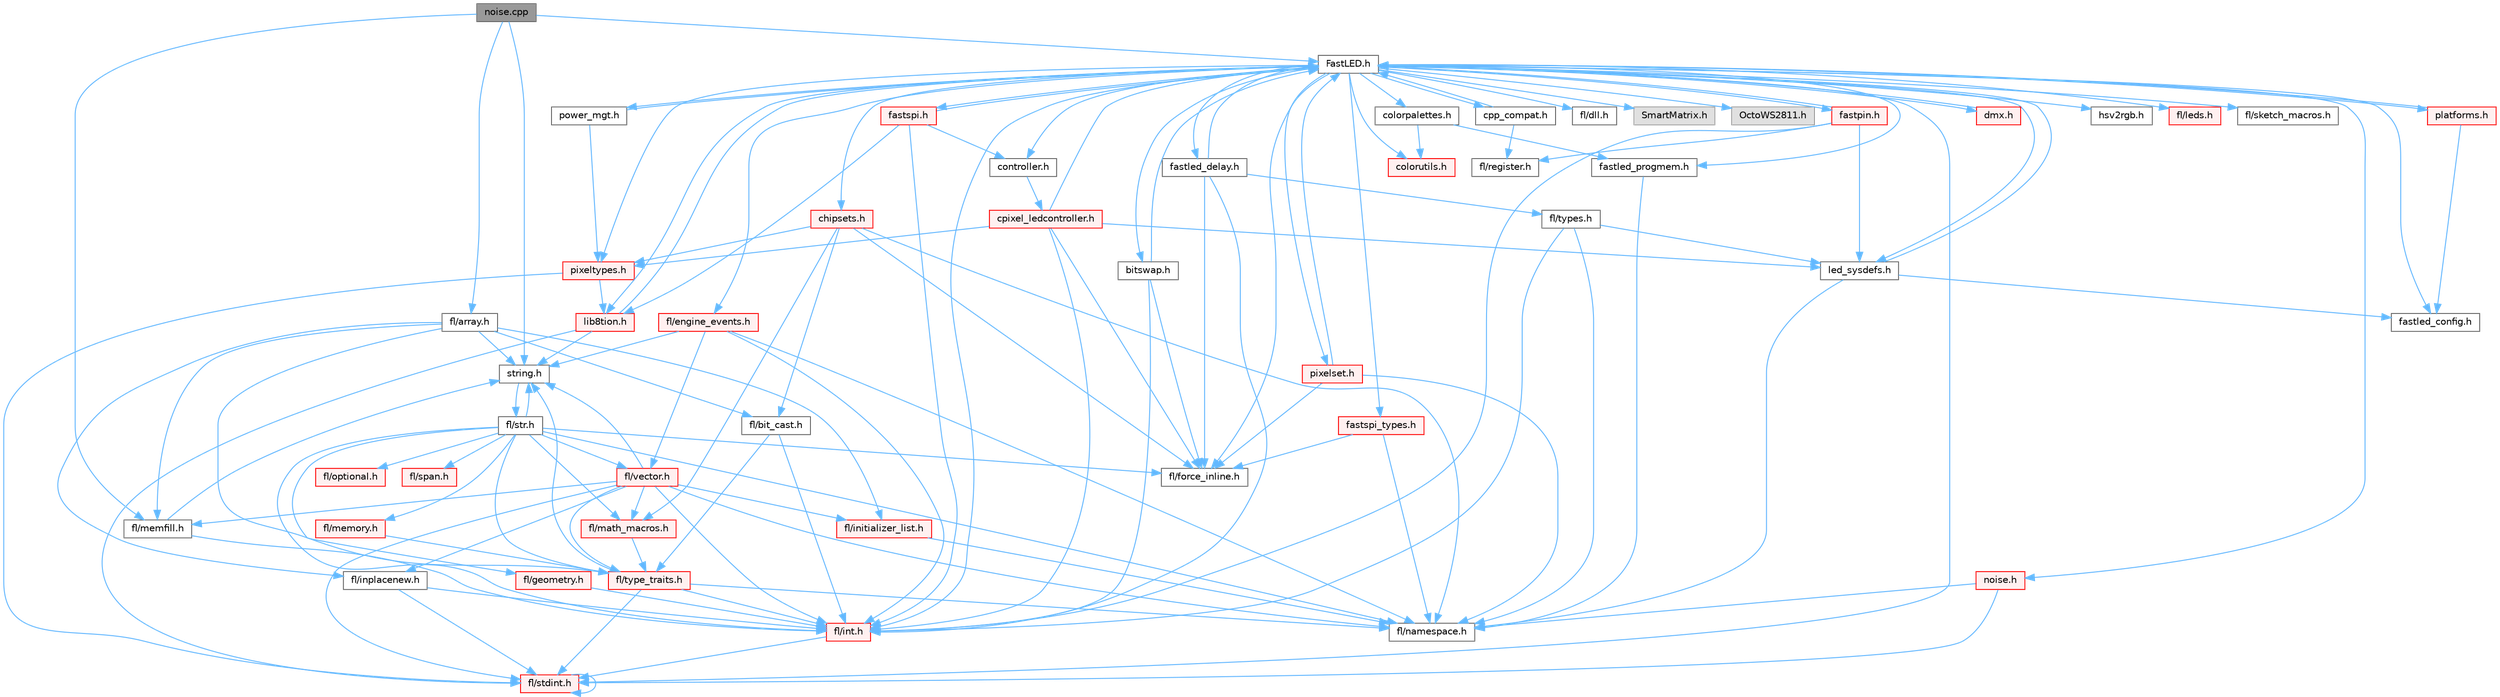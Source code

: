 digraph "noise.cpp"
{
 // INTERACTIVE_SVG=YES
 // LATEX_PDF_SIZE
  bgcolor="transparent";
  edge [fontname=Helvetica,fontsize=10,labelfontname=Helvetica,labelfontsize=10];
  node [fontname=Helvetica,fontsize=10,shape=box,height=0.2,width=0.4];
  Node1 [id="Node000001",label="noise.cpp",height=0.2,width=0.4,color="gray40", fillcolor="grey60", style="filled", fontcolor="black",tooltip="Functions to generate and fill arrays with noise."];
  Node1 -> Node2 [id="edge1_Node000001_Node000002",color="steelblue1",style="solid",tooltip=" "];
  Node2 [id="Node000002",label="string.h",height=0.2,width=0.4,color="grey40", fillcolor="white", style="filled",URL="$da/d66/string_8h.html",tooltip=" "];
  Node2 -> Node3 [id="edge2_Node000002_Node000003",color="steelblue1",style="solid",tooltip=" "];
  Node3 [id="Node000003",label="fl/str.h",height=0.2,width=0.4,color="grey40", fillcolor="white", style="filled",URL="$d1/d93/str_8h.html",tooltip=" "];
  Node3 -> Node4 [id="edge3_Node000003_Node000004",color="steelblue1",style="solid",tooltip=" "];
  Node4 [id="Node000004",label="fl/int.h",height=0.2,width=0.4,color="red", fillcolor="#FFF0F0", style="filled",URL="$d3/d7e/int_8h.html",tooltip=" "];
  Node4 -> Node5 [id="edge4_Node000004_Node000005",color="steelblue1",style="solid",tooltip=" "];
  Node5 [id="Node000005",label="fl/stdint.h",height=0.2,width=0.4,color="red", fillcolor="#FFF0F0", style="filled",URL="$df/dd8/stdint_8h.html",tooltip=" "];
  Node5 -> Node5 [id="edge5_Node000005_Node000005",color="steelblue1",style="solid",tooltip=" "];
  Node3 -> Node2 [id="edge6_Node000003_Node000002",color="steelblue1",style="solid",tooltip=" "];
  Node3 -> Node8 [id="edge7_Node000003_Node000008",color="steelblue1",style="solid",tooltip=" "];
  Node8 [id="Node000008",label="fl/geometry.h",height=0.2,width=0.4,color="red", fillcolor="#FFF0F0", style="filled",URL="$d4/d67/geometry_8h.html",tooltip=" "];
  Node8 -> Node4 [id="edge8_Node000008_Node000004",color="steelblue1",style="solid",tooltip=" "];
  Node3 -> Node13 [id="edge9_Node000003_Node000013",color="steelblue1",style="solid",tooltip=" "];
  Node13 [id="Node000013",label="fl/math_macros.h",height=0.2,width=0.4,color="red", fillcolor="#FFF0F0", style="filled",URL="$d8/db8/math__macros_8h.html",tooltip=" "];
  Node13 -> Node15 [id="edge10_Node000013_Node000015",color="steelblue1",style="solid",tooltip=" "];
  Node15 [id="Node000015",label="fl/type_traits.h",height=0.2,width=0.4,color="red", fillcolor="#FFF0F0", style="filled",URL="$df/d63/type__traits_8h.html",tooltip=" "];
  Node15 -> Node2 [id="edge11_Node000015_Node000002",color="steelblue1",style="solid",tooltip=" "];
  Node15 -> Node5 [id="edge12_Node000015_Node000005",color="steelblue1",style="solid",tooltip=" "];
  Node15 -> Node16 [id="edge13_Node000015_Node000016",color="steelblue1",style="solid",tooltip=" "];
  Node16 [id="Node000016",label="fl/namespace.h",height=0.2,width=0.4,color="grey40", fillcolor="white", style="filled",URL="$df/d2a/namespace_8h.html",tooltip="Implements the FastLED namespace macros."];
  Node15 -> Node4 [id="edge14_Node000015_Node000004",color="steelblue1",style="solid",tooltip=" "];
  Node3 -> Node16 [id="edge15_Node000003_Node000016",color="steelblue1",style="solid",tooltip=" "];
  Node3 -> Node18 [id="edge16_Node000003_Node000018",color="steelblue1",style="solid",tooltip=" "];
  Node18 [id="Node000018",label="fl/memory.h",height=0.2,width=0.4,color="red", fillcolor="#FFF0F0", style="filled",URL="$dc/d18/memory_8h.html",tooltip=" "];
  Node18 -> Node15 [id="edge17_Node000018_Node000015",color="steelblue1",style="solid",tooltip=" "];
  Node3 -> Node44 [id="edge18_Node000003_Node000044",color="steelblue1",style="solid",tooltip=" "];
  Node44 [id="Node000044",label="fl/optional.h",height=0.2,width=0.4,color="red", fillcolor="#FFF0F0", style="filled",URL="$dc/d62/optional_8h.html",tooltip=" "];
  Node3 -> Node15 [id="edge19_Node000003_Node000015",color="steelblue1",style="solid",tooltip=" "];
  Node3 -> Node45 [id="edge20_Node000003_Node000045",color="steelblue1",style="solid",tooltip=" "];
  Node45 [id="Node000045",label="fl/vector.h",height=0.2,width=0.4,color="red", fillcolor="#FFF0F0", style="filled",URL="$d6/d68/vector_8h.html",tooltip=" "];
  Node45 -> Node5 [id="edge21_Node000045_Node000005",color="steelblue1",style="solid",tooltip=" "];
  Node45 -> Node4 [id="edge22_Node000045_Node000004",color="steelblue1",style="solid",tooltip=" "];
  Node45 -> Node2 [id="edge23_Node000045_Node000002",color="steelblue1",style="solid",tooltip=" "];
  Node45 -> Node24 [id="edge24_Node000045_Node000024",color="steelblue1",style="solid",tooltip=" "];
  Node24 [id="Node000024",label="fl/initializer_list.h",height=0.2,width=0.4,color="red", fillcolor="#FFF0F0", style="filled",URL="$d6/d23/initializer__list_8h.html",tooltip=" "];
  Node24 -> Node16 [id="edge25_Node000024_Node000016",color="steelblue1",style="solid",tooltip=" "];
  Node45 -> Node13 [id="edge26_Node000045_Node000013",color="steelblue1",style="solid",tooltip=" "];
  Node45 -> Node30 [id="edge27_Node000045_Node000030",color="steelblue1",style="solid",tooltip=" "];
  Node30 [id="Node000030",label="fl/memfill.h",height=0.2,width=0.4,color="grey40", fillcolor="white", style="filled",URL="$d0/dda/memfill_8h.html",tooltip=" "];
  Node30 -> Node2 [id="edge28_Node000030_Node000002",color="steelblue1",style="solid",tooltip=" "];
  Node30 -> Node4 [id="edge29_Node000030_Node000004",color="steelblue1",style="solid",tooltip=" "];
  Node45 -> Node16 [id="edge30_Node000045_Node000016",color="steelblue1",style="solid",tooltip=" "];
  Node45 -> Node15 [id="edge31_Node000045_Node000015",color="steelblue1",style="solid",tooltip=" "];
  Node45 -> Node29 [id="edge32_Node000045_Node000029",color="steelblue1",style="solid",tooltip=" "];
  Node29 [id="Node000029",label="fl/inplacenew.h",height=0.2,width=0.4,color="grey40", fillcolor="white", style="filled",URL="$db/d36/inplacenew_8h.html",tooltip=" "];
  Node29 -> Node5 [id="edge33_Node000029_Node000005",color="steelblue1",style="solid",tooltip=" "];
  Node29 -> Node4 [id="edge34_Node000029_Node000004",color="steelblue1",style="solid",tooltip=" "];
  Node3 -> Node48 [id="edge35_Node000003_Node000048",color="steelblue1",style="solid",tooltip=" "];
  Node48 [id="Node000048",label="fl/span.h",height=0.2,width=0.4,color="red", fillcolor="#FFF0F0", style="filled",URL="$d4/d7a/span_8h.html",tooltip=" "];
  Node3 -> Node11 [id="edge36_Node000003_Node000011",color="steelblue1",style="solid",tooltip=" "];
  Node11 [id="Node000011",label="fl/force_inline.h",height=0.2,width=0.4,color="grey40", fillcolor="white", style="filled",URL="$d4/d64/force__inline_8h.html",tooltip=" "];
  Node1 -> Node50 [id="edge37_Node000001_Node000050",color="steelblue1",style="solid",tooltip=" "];
  Node50 [id="Node000050",label="fl/array.h",height=0.2,width=0.4,color="grey40", fillcolor="white", style="filled",URL="$db/d63/array_8h.html",tooltip=" "];
  Node50 -> Node2 [id="edge38_Node000050_Node000002",color="steelblue1",style="solid",tooltip=" "];
  Node50 -> Node29 [id="edge39_Node000050_Node000029",color="steelblue1",style="solid",tooltip=" "];
  Node50 -> Node30 [id="edge40_Node000050_Node000030",color="steelblue1",style="solid",tooltip=" "];
  Node50 -> Node15 [id="edge41_Node000050_Node000015",color="steelblue1",style="solid",tooltip=" "];
  Node50 -> Node32 [id="edge42_Node000050_Node000032",color="steelblue1",style="solid",tooltip=" "];
  Node32 [id="Node000032",label="fl/bit_cast.h",height=0.2,width=0.4,color="grey40", fillcolor="white", style="filled",URL="$df/d72/bit__cast_8h.html",tooltip=" "];
  Node32 -> Node15 [id="edge43_Node000032_Node000015",color="steelblue1",style="solid",tooltip=" "];
  Node32 -> Node4 [id="edge44_Node000032_Node000004",color="steelblue1",style="solid",tooltip=" "];
  Node50 -> Node24 [id="edge45_Node000050_Node000024",color="steelblue1",style="solid",tooltip=" "];
  Node1 -> Node51 [id="edge46_Node000001_Node000051",color="steelblue1",style="solid",tooltip=" "];
  Node51 [id="Node000051",label="FastLED.h",height=0.2,width=0.4,color="grey40", fillcolor="white", style="filled",URL="$db/d97/_fast_l_e_d_8h.html",tooltip="central include file for FastLED, defines the CFastLED class/object"];
  Node51 -> Node5 [id="edge47_Node000051_Node000005",color="steelblue1",style="solid",tooltip=" "];
  Node51 -> Node52 [id="edge48_Node000051_Node000052",color="steelblue1",style="solid",tooltip=" "];
  Node52 [id="Node000052",label="fl/dll.h",height=0.2,width=0.4,color="grey40", fillcolor="white", style="filled",URL="$d3/d4b/dll_8h.html",tooltip="FastLED dynamic library interface - lightweight header for external callers."];
  Node51 -> Node53 [id="edge49_Node000051_Node000053",color="steelblue1",style="solid",tooltip=" "];
  Node53 [id="Node000053",label="SmartMatrix.h",height=0.2,width=0.4,color="grey60", fillcolor="#E0E0E0", style="filled",tooltip=" "];
  Node51 -> Node54 [id="edge50_Node000051_Node000054",color="steelblue1",style="solid",tooltip=" "];
  Node54 [id="Node000054",label="OctoWS2811.h",height=0.2,width=0.4,color="grey60", fillcolor="#E0E0E0", style="filled",tooltip=" "];
  Node51 -> Node11 [id="edge51_Node000051_Node000011",color="steelblue1",style="solid",tooltip=" "];
  Node51 -> Node55 [id="edge52_Node000051_Node000055",color="steelblue1",style="solid",tooltip=" "];
  Node55 [id="Node000055",label="cpp_compat.h",height=0.2,width=0.4,color="grey40", fillcolor="white", style="filled",URL="$d9/d13/cpp__compat_8h.html",tooltip="Compatibility functions based on C++ version."];
  Node55 -> Node51 [id="edge53_Node000055_Node000051",color="steelblue1",style="solid",tooltip=" "];
  Node55 -> Node56 [id="edge54_Node000055_Node000056",color="steelblue1",style="solid",tooltip=" "];
  Node56 [id="Node000056",label="fl/register.h",height=0.2,width=0.4,color="grey40", fillcolor="white", style="filled",URL="$df/d80/register_8h.html",tooltip=" "];
  Node51 -> Node57 [id="edge55_Node000051_Node000057",color="steelblue1",style="solid",tooltip=" "];
  Node57 [id="Node000057",label="fastled_config.h",height=0.2,width=0.4,color="grey40", fillcolor="white", style="filled",URL="$d5/d11/fastled__config_8h.html",tooltip="Contains definitions that can be used to configure FastLED at compile time."];
  Node51 -> Node58 [id="edge56_Node000051_Node000058",color="steelblue1",style="solid",tooltip=" "];
  Node58 [id="Node000058",label="led_sysdefs.h",height=0.2,width=0.4,color="grey40", fillcolor="white", style="filled",URL="$d9/d3e/led__sysdefs_8h.html",tooltip="Determines which platform system definitions to include."];
  Node58 -> Node51 [id="edge57_Node000058_Node000051",color="steelblue1",style="solid",tooltip=" "];
  Node58 -> Node57 [id="edge58_Node000058_Node000057",color="steelblue1",style="solid",tooltip=" "];
  Node58 -> Node16 [id="edge59_Node000058_Node000016",color="steelblue1",style="solid",tooltip=" "];
  Node51 -> Node59 [id="edge60_Node000051_Node000059",color="steelblue1",style="solid",tooltip=" "];
  Node59 [id="Node000059",label="fastled_delay.h",height=0.2,width=0.4,color="grey40", fillcolor="white", style="filled",URL="$d0/da8/fastled__delay_8h.html",tooltip="Utility functions and classes for managing delay cycles."];
  Node59 -> Node51 [id="edge61_Node000059_Node000051",color="steelblue1",style="solid",tooltip=" "];
  Node59 -> Node60 [id="edge62_Node000059_Node000060",color="steelblue1",style="solid",tooltip=" "];
  Node60 [id="Node000060",label="fl/types.h",height=0.2,width=0.4,color="grey40", fillcolor="white", style="filled",URL="$d7/da1/fl_2types_8h.html",tooltip=" "];
  Node60 -> Node16 [id="edge63_Node000060_Node000016",color="steelblue1",style="solid",tooltip=" "];
  Node60 -> Node4 [id="edge64_Node000060_Node000004",color="steelblue1",style="solid",tooltip=" "];
  Node60 -> Node58 [id="edge65_Node000060_Node000058",color="steelblue1",style="solid",tooltip=" "];
  Node59 -> Node11 [id="edge66_Node000059_Node000011",color="steelblue1",style="solid",tooltip=" "];
  Node59 -> Node4 [id="edge67_Node000059_Node000004",color="steelblue1",style="solid",tooltip=" "];
  Node51 -> Node61 [id="edge68_Node000051_Node000061",color="steelblue1",style="solid",tooltip=" "];
  Node61 [id="Node000061",label="bitswap.h",height=0.2,width=0.4,color="grey40", fillcolor="white", style="filled",URL="$de/ded/bitswap_8h.html",tooltip="Functions for doing a rotation of bits/bytes used by parallel output."];
  Node61 -> Node51 [id="edge69_Node000061_Node000051",color="steelblue1",style="solid",tooltip=" "];
  Node61 -> Node11 [id="edge70_Node000061_Node000011",color="steelblue1",style="solid",tooltip=" "];
  Node61 -> Node4 [id="edge71_Node000061_Node000004",color="steelblue1",style="solid",tooltip=" "];
  Node51 -> Node62 [id="edge72_Node000051_Node000062",color="steelblue1",style="solid",tooltip=" "];
  Node62 [id="Node000062",label="controller.h",height=0.2,width=0.4,color="grey40", fillcolor="white", style="filled",URL="$d2/dd9/controller_8h.html",tooltip="deprecated: base definitions used by led controllers for writing out led data"];
  Node62 -> Node63 [id="edge73_Node000062_Node000063",color="steelblue1",style="solid",tooltip=" "];
  Node63 [id="Node000063",label="cpixel_ledcontroller.h",height=0.2,width=0.4,color="red", fillcolor="#FFF0F0", style="filled",URL="$d9/d57/cpixel__ledcontroller_8h.html",tooltip="defines the templated version of the CLEDController class"];
  Node63 -> Node51 [id="edge74_Node000063_Node000051",color="steelblue1",style="solid",tooltip=" "];
  Node63 -> Node58 [id="edge75_Node000063_Node000058",color="steelblue1",style="solid",tooltip=" "];
  Node63 -> Node64 [id="edge76_Node000063_Node000064",color="steelblue1",style="solid",tooltip=" "];
  Node64 [id="Node000064",label="pixeltypes.h",height=0.2,width=0.4,color="red", fillcolor="#FFF0F0", style="filled",URL="$d2/dba/pixeltypes_8h.html",tooltip="Includes defintions for RGB and HSV pixels."];
  Node64 -> Node5 [id="edge77_Node000064_Node000005",color="steelblue1",style="solid",tooltip=" "];
  Node64 -> Node65 [id="edge78_Node000064_Node000065",color="steelblue1",style="solid",tooltip=" "];
  Node65 [id="Node000065",label="lib8tion.h",height=0.2,width=0.4,color="red", fillcolor="#FFF0F0", style="filled",URL="$df/da5/lib8tion_8h.html",tooltip="Fast, efficient 8-bit math functions specifically designed for high-performance LED programming."];
  Node65 -> Node51 [id="edge79_Node000065_Node000051",color="steelblue1",style="solid",tooltip=" "];
  Node65 -> Node5 [id="edge80_Node000065_Node000005",color="steelblue1",style="solid",tooltip=" "];
  Node65 -> Node2 [id="edge81_Node000065_Node000002",color="steelblue1",style="solid",tooltip=" "];
  Node63 -> Node11 [id="edge82_Node000063_Node000011",color="steelblue1",style="solid",tooltip=" "];
  Node63 -> Node4 [id="edge83_Node000063_Node000004",color="steelblue1",style="solid",tooltip=" "];
  Node51 -> Node118 [id="edge84_Node000051_Node000118",color="steelblue1",style="solid",tooltip=" "];
  Node118 [id="Node000118",label="fastpin.h",height=0.2,width=0.4,color="red", fillcolor="#FFF0F0", style="filled",URL="$db/d65/fastpin_8h.html",tooltip="Class base definitions for defining fast pin access."];
  Node118 -> Node51 [id="edge85_Node000118_Node000051",color="steelblue1",style="solid",tooltip=" "];
  Node118 -> Node58 [id="edge86_Node000118_Node000058",color="steelblue1",style="solid",tooltip=" "];
  Node118 -> Node4 [id="edge87_Node000118_Node000004",color="steelblue1",style="solid",tooltip=" "];
  Node118 -> Node56 [id="edge88_Node000118_Node000056",color="steelblue1",style="solid",tooltip=" "];
  Node51 -> Node119 [id="edge89_Node000051_Node000119",color="steelblue1",style="solid",tooltip=" "];
  Node119 [id="Node000119",label="fastspi_types.h",height=0.2,width=0.4,color="red", fillcolor="#FFF0F0", style="filled",URL="$d2/ddb/fastspi__types_8h.html",tooltip="Data types and constants used by SPI interfaces."];
  Node119 -> Node11 [id="edge90_Node000119_Node000011",color="steelblue1",style="solid",tooltip=" "];
  Node119 -> Node16 [id="edge91_Node000119_Node000016",color="steelblue1",style="solid",tooltip=" "];
  Node51 -> Node120 [id="edge92_Node000051_Node000120",color="steelblue1",style="solid",tooltip=" "];
  Node120 [id="Node000120",label="dmx.h",height=0.2,width=0.4,color="red", fillcolor="#FFF0F0", style="filled",URL="$d3/de1/dmx_8h.html",tooltip="Defines the DMX512-based LED controllers."];
  Node120 -> Node51 [id="edge93_Node000120_Node000051",color="steelblue1",style="solid",tooltip=" "];
  Node51 -> Node123 [id="edge94_Node000051_Node000123",color="steelblue1",style="solid",tooltip=" "];
  Node123 [id="Node000123",label="platforms.h",height=0.2,width=0.4,color="red", fillcolor="#FFF0F0", style="filled",URL="$da/dc9/platforms_8h.html",tooltip="Determines which platforms headers to include."];
  Node123 -> Node51 [id="edge95_Node000123_Node000051",color="steelblue1",style="solid",tooltip=" "];
  Node123 -> Node57 [id="edge96_Node000123_Node000057",color="steelblue1",style="solid",tooltip=" "];
  Node51 -> Node72 [id="edge97_Node000051_Node000072",color="steelblue1",style="solid",tooltip=" "];
  Node72 [id="Node000072",label="fastled_progmem.h",height=0.2,width=0.4,color="grey40", fillcolor="white", style="filled",URL="$df/dab/fastled__progmem_8h.html",tooltip="Wrapper definitions to allow seamless use of PROGMEM in environments that have it."];
  Node72 -> Node16 [id="edge98_Node000072_Node000016",color="steelblue1",style="solid",tooltip=" "];
  Node51 -> Node65 [id="edge99_Node000051_Node000065",color="steelblue1",style="solid",tooltip=" "];
  Node51 -> Node64 [id="edge100_Node000051_Node000064",color="steelblue1",style="solid",tooltip=" "];
  Node51 -> Node79 [id="edge101_Node000051_Node000079",color="steelblue1",style="solid",tooltip=" "];
  Node79 [id="Node000079",label="hsv2rgb.h",height=0.2,width=0.4,color="grey40", fillcolor="white", style="filled",URL="$de/d9a/hsv2rgb_8h.html",tooltip="Functions to convert from the HSV colorspace to the RGB colorspace."];
  Node51 -> Node125 [id="edge102_Node000051_Node000125",color="steelblue1",style="solid",tooltip=" "];
  Node125 [id="Node000125",label="colorutils.h",height=0.2,width=0.4,color="red", fillcolor="#FFF0F0", style="filled",URL="$d1/dfb/colorutils_8h.html",tooltip=" "];
  Node51 -> Node130 [id="edge103_Node000051_Node000130",color="steelblue1",style="solid",tooltip=" "];
  Node130 [id="Node000130",label="pixelset.h",height=0.2,width=0.4,color="red", fillcolor="#FFF0F0", style="filled",URL="$d4/d46/pixelset_8h.html",tooltip="Declares classes for managing logical groups of LEDs."];
  Node130 -> Node11 [id="edge104_Node000130_Node000011",color="steelblue1",style="solid",tooltip=" "];
  Node130 -> Node16 [id="edge105_Node000130_Node000016",color="steelblue1",style="solid",tooltip=" "];
  Node130 -> Node51 [id="edge106_Node000130_Node000051",color="steelblue1",style="solid",tooltip=" "];
  Node51 -> Node131 [id="edge107_Node000051_Node000131",color="steelblue1",style="solid",tooltip=" "];
  Node131 [id="Node000131",label="colorpalettes.h",height=0.2,width=0.4,color="grey40", fillcolor="white", style="filled",URL="$dc/dcc/colorpalettes_8h.html",tooltip="Declarations for the predefined color palettes supplied by FastLED."];
  Node131 -> Node125 [id="edge108_Node000131_Node000125",color="steelblue1",style="solid",tooltip=" "];
  Node131 -> Node72 [id="edge109_Node000131_Node000072",color="steelblue1",style="solid",tooltip=" "];
  Node51 -> Node132 [id="edge110_Node000051_Node000132",color="steelblue1",style="solid",tooltip=" "];
  Node132 [id="Node000132",label="noise.h",height=0.2,width=0.4,color="red", fillcolor="#FFF0F0", style="filled",URL="$d1/d31/noise_8h.html",tooltip="Functions to generate and fill arrays with noise."];
  Node132 -> Node5 [id="edge111_Node000132_Node000005",color="steelblue1",style="solid",tooltip=" "];
  Node132 -> Node16 [id="edge112_Node000132_Node000016",color="steelblue1",style="solid",tooltip=" "];
  Node51 -> Node133 [id="edge113_Node000051_Node000133",color="steelblue1",style="solid",tooltip=" "];
  Node133 [id="Node000133",label="power_mgt.h",height=0.2,width=0.4,color="grey40", fillcolor="white", style="filled",URL="$dc/d5b/power__mgt_8h.html",tooltip="Functions to limit the power used by FastLED."];
  Node133 -> Node51 [id="edge114_Node000133_Node000051",color="steelblue1",style="solid",tooltip=" "];
  Node133 -> Node64 [id="edge115_Node000133_Node000064",color="steelblue1",style="solid",tooltip=" "];
  Node51 -> Node134 [id="edge116_Node000051_Node000134",color="steelblue1",style="solid",tooltip=" "];
  Node134 [id="Node000134",label="fastspi.h",height=0.2,width=0.4,color="red", fillcolor="#FFF0F0", style="filled",URL="$d6/ddc/fastspi_8h.html",tooltip="Serial peripheral interface (SPI) definitions per platform."];
  Node134 -> Node51 [id="edge117_Node000134_Node000051",color="steelblue1",style="solid",tooltip=" "];
  Node134 -> Node62 [id="edge118_Node000134_Node000062",color="steelblue1",style="solid",tooltip=" "];
  Node134 -> Node65 [id="edge119_Node000134_Node000065",color="steelblue1",style="solid",tooltip=" "];
  Node134 -> Node4 [id="edge120_Node000134_Node000004",color="steelblue1",style="solid",tooltip=" "];
  Node51 -> Node136 [id="edge121_Node000051_Node000136",color="steelblue1",style="solid",tooltip=" "];
  Node136 [id="Node000136",label="chipsets.h",height=0.2,width=0.4,color="red", fillcolor="#FFF0F0", style="filled",URL="$db/d66/chipsets_8h.html",tooltip="Contains the bulk of the definitions for the various LED chipsets supported."];
  Node136 -> Node64 [id="edge122_Node000136_Node000064",color="steelblue1",style="solid",tooltip=" "];
  Node136 -> Node11 [id="edge123_Node000136_Node000011",color="steelblue1",style="solid",tooltip=" "];
  Node136 -> Node32 [id="edge124_Node000136_Node000032",color="steelblue1",style="solid",tooltip=" "];
  Node136 -> Node16 [id="edge125_Node000136_Node000016",color="steelblue1",style="solid",tooltip=" "];
  Node136 -> Node13 [id="edge126_Node000136_Node000013",color="steelblue1",style="solid",tooltip=" "];
  Node51 -> Node94 [id="edge127_Node000051_Node000094",color="steelblue1",style="solid",tooltip=" "];
  Node94 [id="Node000094",label="fl/engine_events.h",height=0.2,width=0.4,color="red", fillcolor="#FFF0F0", style="filled",URL="$db/dc0/engine__events_8h.html",tooltip=" "];
  Node94 -> Node16 [id="edge128_Node000094_Node000016",color="steelblue1",style="solid",tooltip=" "];
  Node94 -> Node45 [id="edge129_Node000094_Node000045",color="steelblue1",style="solid",tooltip=" "];
  Node94 -> Node2 [id="edge130_Node000094_Node000002",color="steelblue1",style="solid",tooltip=" "];
  Node94 -> Node4 [id="edge131_Node000094_Node000004",color="steelblue1",style="solid",tooltip=" "];
  Node51 -> Node138 [id="edge132_Node000051_Node000138",color="steelblue1",style="solid",tooltip=" "];
  Node138 [id="Node000138",label="fl/leds.h",height=0.2,width=0.4,color="red", fillcolor="#FFF0F0", style="filled",URL="$da/d78/leds_8h.html",tooltip=" "];
  Node51 -> Node4 [id="edge133_Node000051_Node000004",color="steelblue1",style="solid",tooltip=" "];
  Node51 -> Node111 [id="edge134_Node000051_Node000111",color="steelblue1",style="solid",tooltip=" "];
  Node111 [id="Node000111",label="fl/sketch_macros.h",height=0.2,width=0.4,color="grey40", fillcolor="white", style="filled",URL="$d1/dbc/sketch__macros_8h.html",tooltip=" "];
  Node1 -> Node30 [id="edge135_Node000001_Node000030",color="steelblue1",style="solid",tooltip=" "];
}
